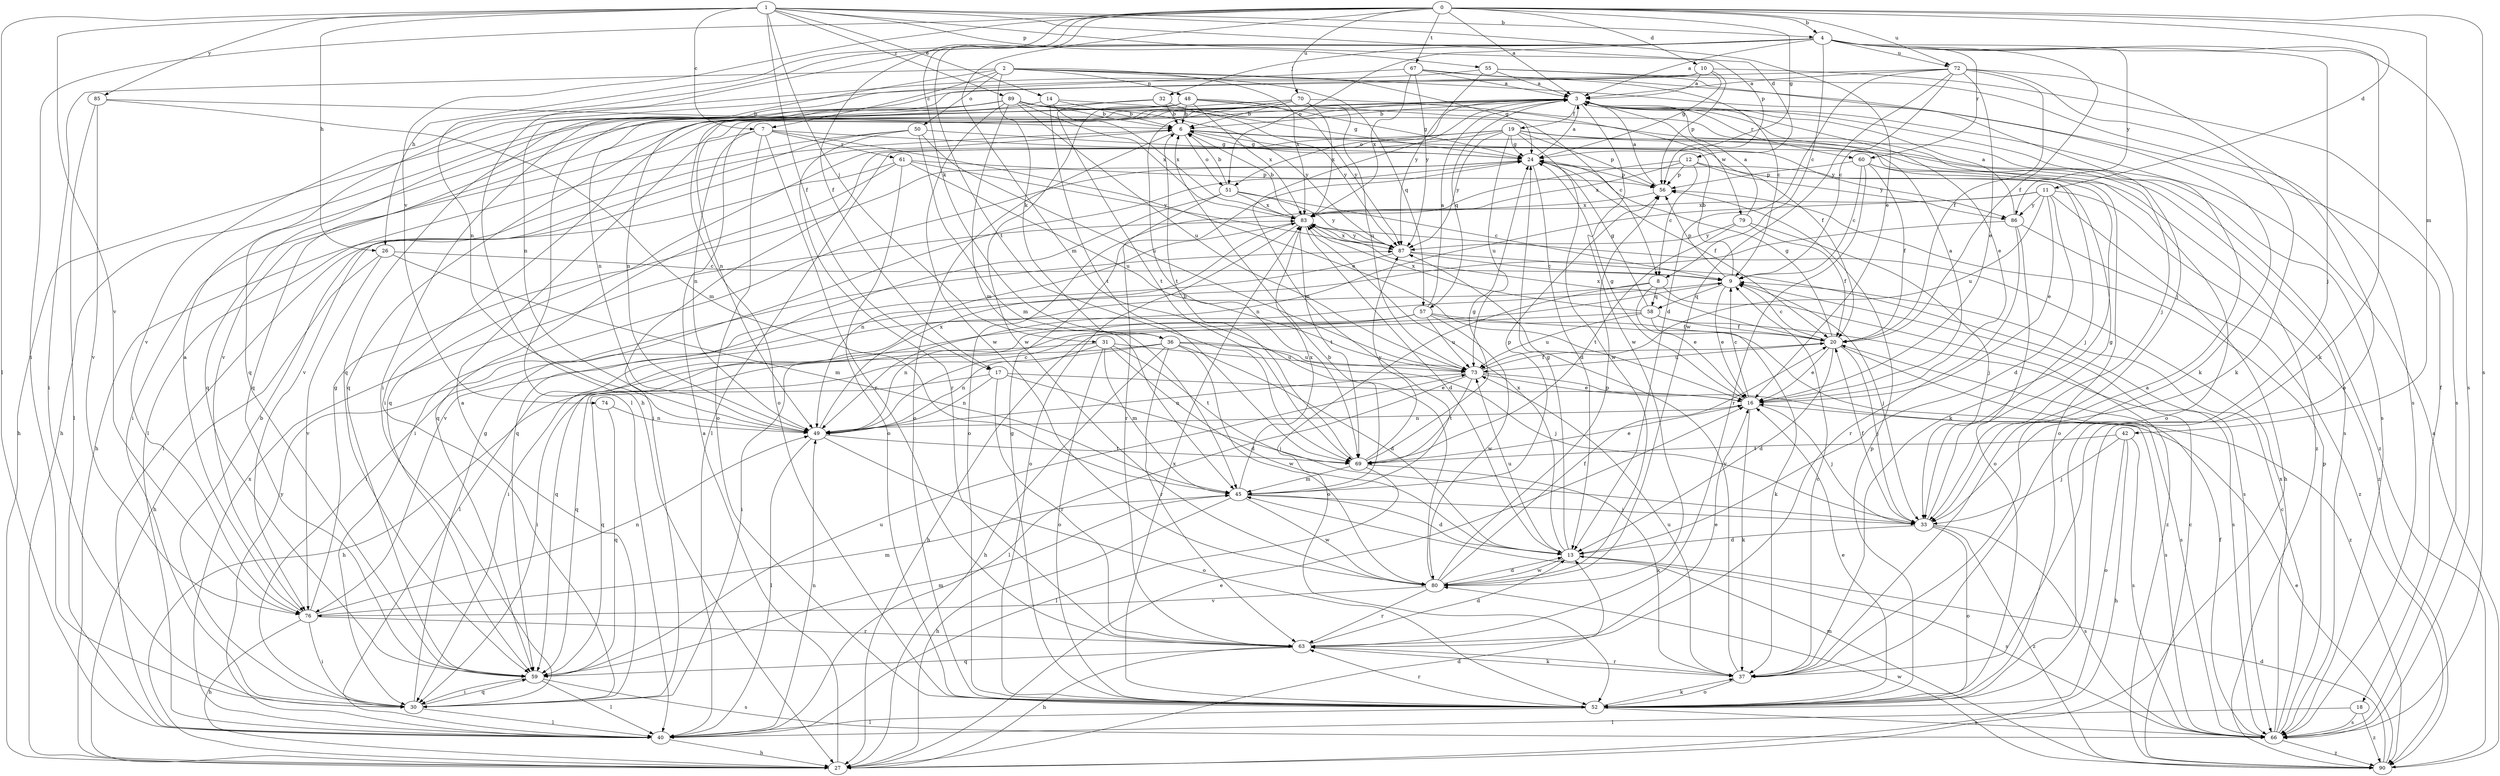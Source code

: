 strict digraph  {
0;
1;
2;
3;
4;
6;
7;
8;
9;
10;
11;
12;
13;
14;
16;
17;
18;
19;
20;
24;
26;
27;
30;
31;
32;
33;
36;
37;
40;
42;
45;
48;
49;
50;
51;
52;
55;
56;
57;
58;
59;
60;
61;
63;
66;
67;
69;
70;
72;
73;
74;
76;
79;
80;
83;
85;
86;
87;
89;
90;
0 -> 3  [label=a];
0 -> 4  [label=b];
0 -> 10  [label=d];
0 -> 11  [label=d];
0 -> 17  [label=f];
0 -> 24  [label=g];
0 -> 30  [label=i];
0 -> 36  [label=k];
0 -> 42  [label=m];
0 -> 45  [label=m];
0 -> 66  [label=s];
0 -> 67  [label=t];
0 -> 69  [label=t];
0 -> 70  [label=u];
0 -> 72  [label=u];
0 -> 74  [label=v];
1 -> 4  [label=b];
1 -> 7  [label=c];
1 -> 12  [label=d];
1 -> 14  [label=e];
1 -> 16  [label=e];
1 -> 17  [label=f];
1 -> 26  [label=h];
1 -> 31  [label=j];
1 -> 40  [label=l];
1 -> 55  [label=p];
1 -> 56  [label=p];
1 -> 76  [label=v];
1 -> 85  [label=y];
1 -> 89  [label=z];
2 -> 7  [label=c];
2 -> 18  [label=f];
2 -> 24  [label=g];
2 -> 30  [label=i];
2 -> 36  [label=k];
2 -> 48  [label=n];
2 -> 49  [label=n];
2 -> 50  [label=o];
2 -> 57  [label=q];
2 -> 83  [label=x];
3 -> 6  [label=b];
3 -> 16  [label=e];
3 -> 19  [label=f];
3 -> 30  [label=i];
3 -> 45  [label=m];
3 -> 49  [label=n];
3 -> 51  [label=o];
3 -> 57  [label=q];
3 -> 60  [label=r];
3 -> 76  [label=v];
3 -> 79  [label=w];
3 -> 80  [label=w];
4 -> 3  [label=a];
4 -> 8  [label=c];
4 -> 20  [label=f];
4 -> 26  [label=h];
4 -> 27  [label=h];
4 -> 32  [label=j];
4 -> 33  [label=j];
4 -> 37  [label=k];
4 -> 49  [label=n];
4 -> 51  [label=o];
4 -> 60  [label=r];
4 -> 66  [label=s];
4 -> 72  [label=u];
4 -> 86  [label=y];
6 -> 24  [label=g];
6 -> 27  [label=h];
6 -> 51  [label=o];
6 -> 52  [label=o];
6 -> 66  [label=s];
6 -> 86  [label=y];
7 -> 16  [label=e];
7 -> 30  [label=i];
7 -> 49  [label=n];
7 -> 52  [label=o];
7 -> 61  [label=r];
7 -> 63  [label=r];
7 -> 90  [label=z];
8 -> 16  [label=e];
8 -> 40  [label=l];
8 -> 52  [label=o];
8 -> 58  [label=q];
8 -> 90  [label=z];
9 -> 6  [label=b];
9 -> 16  [label=e];
9 -> 30  [label=i];
9 -> 33  [label=j];
9 -> 56  [label=p];
9 -> 58  [label=q];
10 -> 3  [label=a];
10 -> 24  [label=g];
10 -> 40  [label=l];
10 -> 56  [label=p];
10 -> 59  [label=q];
10 -> 66  [label=s];
11 -> 13  [label=d];
11 -> 16  [label=e];
11 -> 27  [label=h];
11 -> 49  [label=n];
11 -> 73  [label=u];
11 -> 83  [label=x];
11 -> 86  [label=y];
11 -> 90  [label=z];
12 -> 8  [label=c];
12 -> 33  [label=j];
12 -> 52  [label=o];
12 -> 56  [label=p];
12 -> 83  [label=x];
12 -> 86  [label=y];
13 -> 24  [label=g];
13 -> 66  [label=s];
13 -> 73  [label=u];
13 -> 80  [label=w];
13 -> 83  [label=x];
14 -> 6  [label=b];
14 -> 8  [label=c];
14 -> 27  [label=h];
14 -> 69  [label=t];
14 -> 83  [label=x];
16 -> 3  [label=a];
16 -> 9  [label=c];
16 -> 24  [label=g];
16 -> 33  [label=j];
16 -> 37  [label=k];
16 -> 49  [label=n];
17 -> 16  [label=e];
17 -> 33  [label=j];
17 -> 49  [label=n];
17 -> 59  [label=q];
17 -> 63  [label=r];
18 -> 40  [label=l];
18 -> 66  [label=s];
18 -> 90  [label=z];
19 -> 24  [label=g];
19 -> 30  [label=i];
19 -> 40  [label=l];
19 -> 52  [label=o];
19 -> 56  [label=p];
19 -> 59  [label=q];
19 -> 73  [label=u];
19 -> 80  [label=w];
19 -> 87  [label=y];
19 -> 90  [label=z];
20 -> 9  [label=c];
20 -> 13  [label=d];
20 -> 16  [label=e];
20 -> 24  [label=g];
20 -> 33  [label=j];
20 -> 66  [label=s];
20 -> 73  [label=u];
20 -> 83  [label=x];
24 -> 3  [label=a];
24 -> 13  [label=d];
24 -> 20  [label=f];
24 -> 30  [label=i];
24 -> 56  [label=p];
26 -> 9  [label=c];
26 -> 27  [label=h];
26 -> 45  [label=m];
26 -> 76  [label=v];
27 -> 3  [label=a];
27 -> 13  [label=d];
27 -> 16  [label=e];
30 -> 3  [label=a];
30 -> 6  [label=b];
30 -> 24  [label=g];
30 -> 40  [label=l];
30 -> 59  [label=q];
31 -> 13  [label=d];
31 -> 27  [label=h];
31 -> 45  [label=m];
31 -> 49  [label=n];
31 -> 52  [label=o];
31 -> 69  [label=t];
31 -> 73  [label=u];
32 -> 6  [label=b];
32 -> 49  [label=n];
32 -> 69  [label=t];
32 -> 87  [label=y];
33 -> 13  [label=d];
33 -> 20  [label=f];
33 -> 24  [label=g];
33 -> 52  [label=o];
33 -> 66  [label=s];
33 -> 90  [label=z];
36 -> 13  [label=d];
36 -> 27  [label=h];
36 -> 30  [label=i];
36 -> 33  [label=j];
36 -> 59  [label=q];
36 -> 63  [label=r];
36 -> 73  [label=u];
36 -> 80  [label=w];
37 -> 3  [label=a];
37 -> 9  [label=c];
37 -> 52  [label=o];
37 -> 63  [label=r];
37 -> 73  [label=u];
37 -> 87  [label=y];
40 -> 27  [label=h];
40 -> 49  [label=n];
40 -> 83  [label=x];
40 -> 87  [label=y];
42 -> 27  [label=h];
42 -> 33  [label=j];
42 -> 52  [label=o];
42 -> 66  [label=s];
42 -> 69  [label=t];
45 -> 13  [label=d];
45 -> 27  [label=h];
45 -> 33  [label=j];
45 -> 56  [label=p];
45 -> 80  [label=w];
45 -> 83  [label=x];
48 -> 6  [label=b];
48 -> 24  [label=g];
48 -> 33  [label=j];
48 -> 49  [label=n];
48 -> 59  [label=q];
48 -> 80  [label=w];
48 -> 83  [label=x];
48 -> 87  [label=y];
49 -> 9  [label=c];
49 -> 40  [label=l];
49 -> 52  [label=o];
49 -> 69  [label=t];
49 -> 83  [label=x];
50 -> 24  [label=g];
50 -> 40  [label=l];
50 -> 45  [label=m];
50 -> 63  [label=r];
50 -> 73  [label=u];
50 -> 76  [label=v];
51 -> 6  [label=b];
51 -> 9  [label=c];
51 -> 59  [label=q];
51 -> 63  [label=r];
51 -> 83  [label=x];
51 -> 87  [label=y];
52 -> 16  [label=e];
52 -> 24  [label=g];
52 -> 37  [label=k];
52 -> 40  [label=l];
52 -> 56  [label=p];
52 -> 63  [label=r];
52 -> 66  [label=s];
52 -> 83  [label=x];
55 -> 3  [label=a];
55 -> 33  [label=j];
55 -> 66  [label=s];
55 -> 76  [label=v];
55 -> 87  [label=y];
56 -> 3  [label=a];
56 -> 83  [label=x];
57 -> 3  [label=a];
57 -> 20  [label=f];
57 -> 30  [label=i];
57 -> 49  [label=n];
57 -> 59  [label=q];
57 -> 73  [label=u];
57 -> 80  [label=w];
57 -> 90  [label=z];
58 -> 20  [label=f];
58 -> 24  [label=g];
58 -> 27  [label=h];
58 -> 37  [label=k];
58 -> 66  [label=s];
58 -> 73  [label=u];
58 -> 83  [label=x];
59 -> 30  [label=i];
59 -> 40  [label=l];
59 -> 45  [label=m];
59 -> 66  [label=s];
59 -> 73  [label=u];
60 -> 9  [label=c];
60 -> 20  [label=f];
60 -> 37  [label=k];
60 -> 52  [label=o];
60 -> 56  [label=p];
60 -> 63  [label=r];
61 -> 40  [label=l];
61 -> 52  [label=o];
61 -> 56  [label=p];
61 -> 59  [label=q];
61 -> 73  [label=u];
61 -> 87  [label=y];
63 -> 13  [label=d];
63 -> 16  [label=e];
63 -> 27  [label=h];
63 -> 37  [label=k];
63 -> 59  [label=q];
66 -> 9  [label=c];
66 -> 20  [label=f];
66 -> 56  [label=p];
66 -> 83  [label=x];
66 -> 90  [label=z];
67 -> 3  [label=a];
67 -> 9  [label=c];
67 -> 37  [label=k];
67 -> 59  [label=q];
67 -> 83  [label=x];
67 -> 87  [label=y];
69 -> 6  [label=b];
69 -> 16  [label=e];
69 -> 24  [label=g];
69 -> 37  [label=k];
69 -> 40  [label=l];
69 -> 45  [label=m];
69 -> 87  [label=y];
70 -> 6  [label=b];
70 -> 20  [label=f];
70 -> 59  [label=q];
70 -> 69  [label=t];
70 -> 73  [label=u];
70 -> 83  [label=x];
72 -> 3  [label=a];
72 -> 9  [label=c];
72 -> 13  [label=d];
72 -> 16  [label=e];
72 -> 20  [label=f];
72 -> 30  [label=i];
72 -> 37  [label=k];
72 -> 52  [label=o];
72 -> 80  [label=w];
73 -> 16  [label=e];
73 -> 20  [label=f];
73 -> 40  [label=l];
73 -> 49  [label=n];
73 -> 66  [label=s];
73 -> 69  [label=t];
74 -> 49  [label=n];
74 -> 59  [label=q];
76 -> 3  [label=a];
76 -> 24  [label=g];
76 -> 27  [label=h];
76 -> 30  [label=i];
76 -> 45  [label=m];
76 -> 49  [label=n];
76 -> 63  [label=r];
79 -> 3  [label=a];
79 -> 20  [label=f];
79 -> 33  [label=j];
79 -> 69  [label=t];
79 -> 87  [label=y];
80 -> 6  [label=b];
80 -> 13  [label=d];
80 -> 20  [label=f];
80 -> 56  [label=p];
80 -> 63  [label=r];
80 -> 76  [label=v];
83 -> 6  [label=b];
83 -> 13  [label=d];
83 -> 49  [label=n];
83 -> 52  [label=o];
83 -> 69  [label=t];
83 -> 87  [label=y];
85 -> 6  [label=b];
85 -> 40  [label=l];
85 -> 45  [label=m];
85 -> 76  [label=v];
86 -> 3  [label=a];
86 -> 52  [label=o];
86 -> 63  [label=r];
86 -> 76  [label=v];
86 -> 90  [label=z];
87 -> 9  [label=c];
87 -> 30  [label=i];
87 -> 66  [label=s];
87 -> 83  [label=x];
89 -> 6  [label=b];
89 -> 24  [label=g];
89 -> 27  [label=h];
89 -> 45  [label=m];
89 -> 52  [label=o];
89 -> 59  [label=q];
89 -> 66  [label=s];
89 -> 73  [label=u];
89 -> 80  [label=w];
89 -> 83  [label=x];
89 -> 87  [label=y];
90 -> 3  [label=a];
90 -> 9  [label=c];
90 -> 13  [label=d];
90 -> 16  [label=e];
90 -> 45  [label=m];
90 -> 80  [label=w];
}
